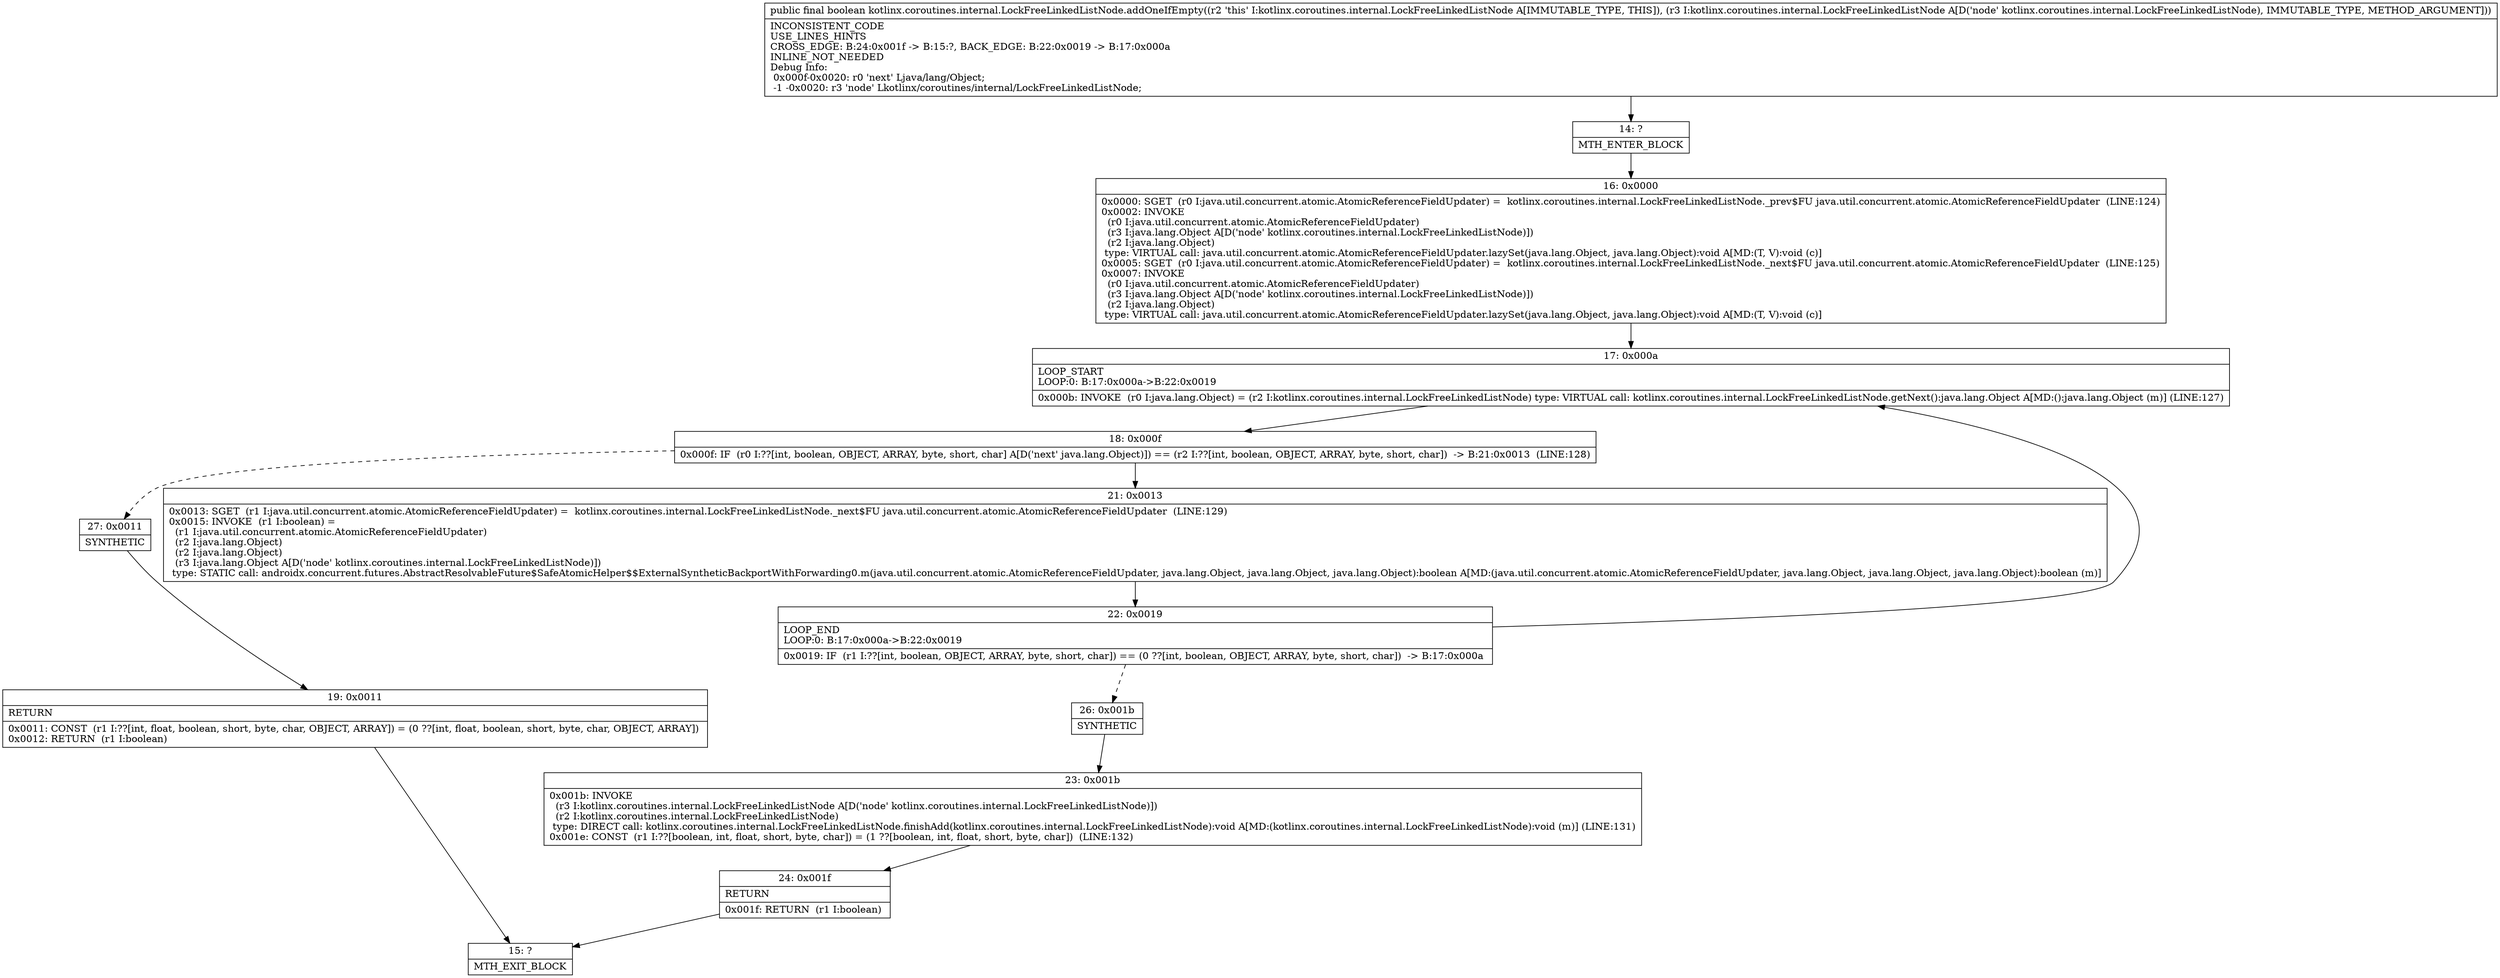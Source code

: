 digraph "CFG forkotlinx.coroutines.internal.LockFreeLinkedListNode.addOneIfEmpty(Lkotlinx\/coroutines\/internal\/LockFreeLinkedListNode;)Z" {
Node_14 [shape=record,label="{14\:\ ?|MTH_ENTER_BLOCK\l}"];
Node_16 [shape=record,label="{16\:\ 0x0000|0x0000: SGET  (r0 I:java.util.concurrent.atomic.AtomicReferenceFieldUpdater) =  kotlinx.coroutines.internal.LockFreeLinkedListNode._prev$FU java.util.concurrent.atomic.AtomicReferenceFieldUpdater  (LINE:124)\l0x0002: INVOKE  \l  (r0 I:java.util.concurrent.atomic.AtomicReferenceFieldUpdater)\l  (r3 I:java.lang.Object A[D('node' kotlinx.coroutines.internal.LockFreeLinkedListNode)])\l  (r2 I:java.lang.Object)\l type: VIRTUAL call: java.util.concurrent.atomic.AtomicReferenceFieldUpdater.lazySet(java.lang.Object, java.lang.Object):void A[MD:(T, V):void (c)]\l0x0005: SGET  (r0 I:java.util.concurrent.atomic.AtomicReferenceFieldUpdater) =  kotlinx.coroutines.internal.LockFreeLinkedListNode._next$FU java.util.concurrent.atomic.AtomicReferenceFieldUpdater  (LINE:125)\l0x0007: INVOKE  \l  (r0 I:java.util.concurrent.atomic.AtomicReferenceFieldUpdater)\l  (r3 I:java.lang.Object A[D('node' kotlinx.coroutines.internal.LockFreeLinkedListNode)])\l  (r2 I:java.lang.Object)\l type: VIRTUAL call: java.util.concurrent.atomic.AtomicReferenceFieldUpdater.lazySet(java.lang.Object, java.lang.Object):void A[MD:(T, V):void (c)]\l}"];
Node_17 [shape=record,label="{17\:\ 0x000a|LOOP_START\lLOOP:0: B:17:0x000a\-\>B:22:0x0019\l|0x000b: INVOKE  (r0 I:java.lang.Object) = (r2 I:kotlinx.coroutines.internal.LockFreeLinkedListNode) type: VIRTUAL call: kotlinx.coroutines.internal.LockFreeLinkedListNode.getNext():java.lang.Object A[MD:():java.lang.Object (m)] (LINE:127)\l}"];
Node_18 [shape=record,label="{18\:\ 0x000f|0x000f: IF  (r0 I:??[int, boolean, OBJECT, ARRAY, byte, short, char] A[D('next' java.lang.Object)]) == (r2 I:??[int, boolean, OBJECT, ARRAY, byte, short, char])  \-\> B:21:0x0013  (LINE:128)\l}"];
Node_21 [shape=record,label="{21\:\ 0x0013|0x0013: SGET  (r1 I:java.util.concurrent.atomic.AtomicReferenceFieldUpdater) =  kotlinx.coroutines.internal.LockFreeLinkedListNode._next$FU java.util.concurrent.atomic.AtomicReferenceFieldUpdater  (LINE:129)\l0x0015: INVOKE  (r1 I:boolean) = \l  (r1 I:java.util.concurrent.atomic.AtomicReferenceFieldUpdater)\l  (r2 I:java.lang.Object)\l  (r2 I:java.lang.Object)\l  (r3 I:java.lang.Object A[D('node' kotlinx.coroutines.internal.LockFreeLinkedListNode)])\l type: STATIC call: androidx.concurrent.futures.AbstractResolvableFuture$SafeAtomicHelper$$ExternalSyntheticBackportWithForwarding0.m(java.util.concurrent.atomic.AtomicReferenceFieldUpdater, java.lang.Object, java.lang.Object, java.lang.Object):boolean A[MD:(java.util.concurrent.atomic.AtomicReferenceFieldUpdater, java.lang.Object, java.lang.Object, java.lang.Object):boolean (m)]\l}"];
Node_22 [shape=record,label="{22\:\ 0x0019|LOOP_END\lLOOP:0: B:17:0x000a\-\>B:22:0x0019\l|0x0019: IF  (r1 I:??[int, boolean, OBJECT, ARRAY, byte, short, char]) == (0 ??[int, boolean, OBJECT, ARRAY, byte, short, char])  \-\> B:17:0x000a \l}"];
Node_26 [shape=record,label="{26\:\ 0x001b|SYNTHETIC\l}"];
Node_23 [shape=record,label="{23\:\ 0x001b|0x001b: INVOKE  \l  (r3 I:kotlinx.coroutines.internal.LockFreeLinkedListNode A[D('node' kotlinx.coroutines.internal.LockFreeLinkedListNode)])\l  (r2 I:kotlinx.coroutines.internal.LockFreeLinkedListNode)\l type: DIRECT call: kotlinx.coroutines.internal.LockFreeLinkedListNode.finishAdd(kotlinx.coroutines.internal.LockFreeLinkedListNode):void A[MD:(kotlinx.coroutines.internal.LockFreeLinkedListNode):void (m)] (LINE:131)\l0x001e: CONST  (r1 I:??[boolean, int, float, short, byte, char]) = (1 ??[boolean, int, float, short, byte, char])  (LINE:132)\l}"];
Node_24 [shape=record,label="{24\:\ 0x001f|RETURN\l|0x001f: RETURN  (r1 I:boolean) \l}"];
Node_15 [shape=record,label="{15\:\ ?|MTH_EXIT_BLOCK\l}"];
Node_27 [shape=record,label="{27\:\ 0x0011|SYNTHETIC\l}"];
Node_19 [shape=record,label="{19\:\ 0x0011|RETURN\l|0x0011: CONST  (r1 I:??[int, float, boolean, short, byte, char, OBJECT, ARRAY]) = (0 ??[int, float, boolean, short, byte, char, OBJECT, ARRAY]) \l0x0012: RETURN  (r1 I:boolean) \l}"];
MethodNode[shape=record,label="{public final boolean kotlinx.coroutines.internal.LockFreeLinkedListNode.addOneIfEmpty((r2 'this' I:kotlinx.coroutines.internal.LockFreeLinkedListNode A[IMMUTABLE_TYPE, THIS]), (r3 I:kotlinx.coroutines.internal.LockFreeLinkedListNode A[D('node' kotlinx.coroutines.internal.LockFreeLinkedListNode), IMMUTABLE_TYPE, METHOD_ARGUMENT]))  | INCONSISTENT_CODE\lUSE_LINES_HINTS\lCROSS_EDGE: B:24:0x001f \-\> B:15:?, BACK_EDGE: B:22:0x0019 \-\> B:17:0x000a\lINLINE_NOT_NEEDED\lDebug Info:\l  0x000f\-0x0020: r0 'next' Ljava\/lang\/Object;\l  \-1 \-0x0020: r3 'node' Lkotlinx\/coroutines\/internal\/LockFreeLinkedListNode;\l}"];
MethodNode -> Node_14;Node_14 -> Node_16;
Node_16 -> Node_17;
Node_17 -> Node_18;
Node_18 -> Node_21;
Node_18 -> Node_27[style=dashed];
Node_21 -> Node_22;
Node_22 -> Node_17;
Node_22 -> Node_26[style=dashed];
Node_26 -> Node_23;
Node_23 -> Node_24;
Node_24 -> Node_15;
Node_27 -> Node_19;
Node_19 -> Node_15;
}

